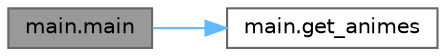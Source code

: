 digraph "main.main"
{
 // LATEX_PDF_SIZE
  bgcolor="transparent";
  edge [fontname=Helvetica,fontsize=10,labelfontname=Helvetica,labelfontsize=10];
  node [fontname=Helvetica,fontsize=10,shape=box,height=0.2,width=0.4];
  rankdir="LR";
  Node1 [label="main.main",height=0.2,width=0.4,color="gray40", fillcolor="grey60", style="filled", fontcolor="black",tooltip=" "];
  Node1 -> Node2 [color="steelblue1",style="solid"];
  Node2 [label="main.get_animes",height=0.2,width=0.4,color="grey40", fillcolor="white", style="filled",URL="$d2/dc1/namespacemain.html#a2ebcb898e3dfd47a5e02cb7239406593",tooltip=" "];
}
